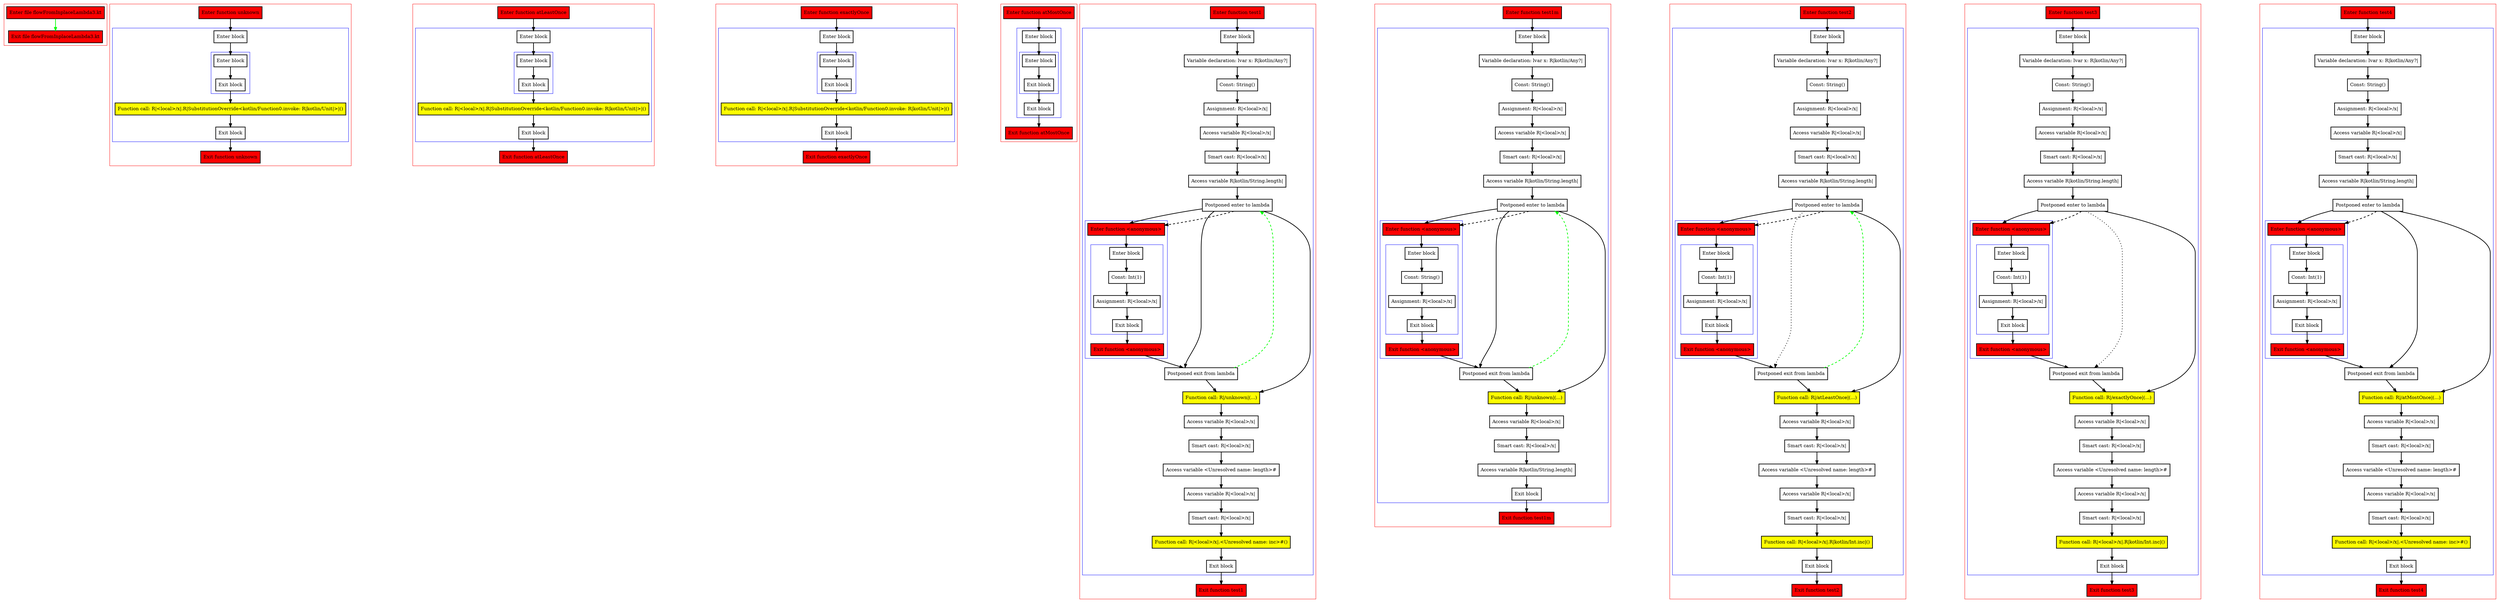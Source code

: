 digraph flowFromInplaceLambda3_kt {
    graph [nodesep=3]
    node [shape=box penwidth=2]
    edge [penwidth=2]

    subgraph cluster_0 {
        color=red
        0 [label="Enter file flowFromInplaceLambda3.kt" style="filled" fillcolor=red];
        1 [label="Exit file flowFromInplaceLambda3.kt" style="filled" fillcolor=red];
    }
    0 -> {1} [color=green];

    subgraph cluster_1 {
        color=red
        2 [label="Enter function unknown" style="filled" fillcolor=red];
        subgraph cluster_2 {
            color=blue
            3 [label="Enter block"];
            subgraph cluster_3 {
                color=blue
                4 [label="Enter block"];
                5 [label="Exit block"];
            }
            6 [label="Function call: R|<local>/x|.R|SubstitutionOverride<kotlin/Function0.invoke: R|kotlin/Unit|>|()" style="filled" fillcolor=yellow];
            7 [label="Exit block"];
        }
        8 [label="Exit function unknown" style="filled" fillcolor=red];
    }
    2 -> {3};
    3 -> {4};
    4 -> {5};
    5 -> {6};
    6 -> {7};
    7 -> {8};

    subgraph cluster_4 {
        color=red
        9 [label="Enter function atLeastOnce" style="filled" fillcolor=red];
        subgraph cluster_5 {
            color=blue
            10 [label="Enter block"];
            subgraph cluster_6 {
                color=blue
                11 [label="Enter block"];
                12 [label="Exit block"];
            }
            13 [label="Function call: R|<local>/x|.R|SubstitutionOverride<kotlin/Function0.invoke: R|kotlin/Unit|>|()" style="filled" fillcolor=yellow];
            14 [label="Exit block"];
        }
        15 [label="Exit function atLeastOnce" style="filled" fillcolor=red];
    }
    9 -> {10};
    10 -> {11};
    11 -> {12};
    12 -> {13};
    13 -> {14};
    14 -> {15};

    subgraph cluster_7 {
        color=red
        16 [label="Enter function exactlyOnce" style="filled" fillcolor=red];
        subgraph cluster_8 {
            color=blue
            17 [label="Enter block"];
            subgraph cluster_9 {
                color=blue
                18 [label="Enter block"];
                19 [label="Exit block"];
            }
            20 [label="Function call: R|<local>/x|.R|SubstitutionOverride<kotlin/Function0.invoke: R|kotlin/Unit|>|()" style="filled" fillcolor=yellow];
            21 [label="Exit block"];
        }
        22 [label="Exit function exactlyOnce" style="filled" fillcolor=red];
    }
    16 -> {17};
    17 -> {18};
    18 -> {19};
    19 -> {20};
    20 -> {21};
    21 -> {22};

    subgraph cluster_10 {
        color=red
        23 [label="Enter function atMostOnce" style="filled" fillcolor=red];
        subgraph cluster_11 {
            color=blue
            24 [label="Enter block"];
            subgraph cluster_12 {
                color=blue
                25 [label="Enter block"];
                26 [label="Exit block"];
            }
            27 [label="Exit block"];
        }
        28 [label="Exit function atMostOnce" style="filled" fillcolor=red];
    }
    23 -> {24};
    24 -> {25};
    25 -> {26};
    26 -> {27};
    27 -> {28};

    subgraph cluster_13 {
        color=red
        29 [label="Enter function test1" style="filled" fillcolor=red];
        subgraph cluster_14 {
            color=blue
            30 [label="Enter block"];
            31 [label="Variable declaration: lvar x: R|kotlin/Any?|"];
            32 [label="Const: String()"];
            33 [label="Assignment: R|<local>/x|"];
            34 [label="Access variable R|<local>/x|"];
            35 [label="Smart cast: R|<local>/x|"];
            36 [label="Access variable R|kotlin/String.length|"];
            37 [label="Postponed enter to lambda"];
            subgraph cluster_15 {
                color=blue
                38 [label="Enter function <anonymous>" style="filled" fillcolor=red];
                subgraph cluster_16 {
                    color=blue
                    39 [label="Enter block"];
                    40 [label="Const: Int(1)"];
                    41 [label="Assignment: R|<local>/x|"];
                    42 [label="Exit block"];
                }
                43 [label="Exit function <anonymous>" style="filled" fillcolor=red];
            }
            44 [label="Postponed exit from lambda"];
            45 [label="Function call: R|/unknown|(...)" style="filled" fillcolor=yellow];
            46 [label="Access variable R|<local>/x|"];
            47 [label="Smart cast: R|<local>/x|"];
            48 [label="Access variable <Unresolved name: length>#"];
            49 [label="Access variable R|<local>/x|"];
            50 [label="Smart cast: R|<local>/x|"];
            51 [label="Function call: R|<local>/x|.<Unresolved name: inc>#()" style="filled" fillcolor=yellow];
            52 [label="Exit block"];
        }
        53 [label="Exit function test1" style="filled" fillcolor=red];
    }
    29 -> {30};
    30 -> {31};
    31 -> {32};
    32 -> {33};
    33 -> {34};
    34 -> {35};
    35 -> {36};
    36 -> {37};
    37 -> {38 44 45};
    37 -> {38} [style=dashed];
    38 -> {39};
    39 -> {40};
    40 -> {41};
    41 -> {42};
    42 -> {43};
    43 -> {44};
    44 -> {45};
    44 -> {37} [color=green style=dashed];
    45 -> {46};
    46 -> {47};
    47 -> {48};
    48 -> {49};
    49 -> {50};
    50 -> {51};
    51 -> {52};
    52 -> {53};

    subgraph cluster_17 {
        color=red
        54 [label="Enter function test1m" style="filled" fillcolor=red];
        subgraph cluster_18 {
            color=blue
            55 [label="Enter block"];
            56 [label="Variable declaration: lvar x: R|kotlin/Any?|"];
            57 [label="Const: String()"];
            58 [label="Assignment: R|<local>/x|"];
            59 [label="Access variable R|<local>/x|"];
            60 [label="Smart cast: R|<local>/x|"];
            61 [label="Access variable R|kotlin/String.length|"];
            62 [label="Postponed enter to lambda"];
            subgraph cluster_19 {
                color=blue
                63 [label="Enter function <anonymous>" style="filled" fillcolor=red];
                subgraph cluster_20 {
                    color=blue
                    64 [label="Enter block"];
                    65 [label="Const: String()"];
                    66 [label="Assignment: R|<local>/x|"];
                    67 [label="Exit block"];
                }
                68 [label="Exit function <anonymous>" style="filled" fillcolor=red];
            }
            69 [label="Postponed exit from lambda"];
            70 [label="Function call: R|/unknown|(...)" style="filled" fillcolor=yellow];
            71 [label="Access variable R|<local>/x|"];
            72 [label="Smart cast: R|<local>/x|"];
            73 [label="Access variable R|kotlin/String.length|"];
            74 [label="Exit block"];
        }
        75 [label="Exit function test1m" style="filled" fillcolor=red];
    }
    54 -> {55};
    55 -> {56};
    56 -> {57};
    57 -> {58};
    58 -> {59};
    59 -> {60};
    60 -> {61};
    61 -> {62};
    62 -> {63 69 70};
    62 -> {63} [style=dashed];
    63 -> {64};
    64 -> {65};
    65 -> {66};
    66 -> {67};
    67 -> {68};
    68 -> {69};
    69 -> {70};
    69 -> {62} [color=green style=dashed];
    70 -> {71};
    71 -> {72};
    72 -> {73};
    73 -> {74};
    74 -> {75};

    subgraph cluster_21 {
        color=red
        76 [label="Enter function test2" style="filled" fillcolor=red];
        subgraph cluster_22 {
            color=blue
            77 [label="Enter block"];
            78 [label="Variable declaration: lvar x: R|kotlin/Any?|"];
            79 [label="Const: String()"];
            80 [label="Assignment: R|<local>/x|"];
            81 [label="Access variable R|<local>/x|"];
            82 [label="Smart cast: R|<local>/x|"];
            83 [label="Access variable R|kotlin/String.length|"];
            84 [label="Postponed enter to lambda"];
            subgraph cluster_23 {
                color=blue
                85 [label="Enter function <anonymous>" style="filled" fillcolor=red];
                subgraph cluster_24 {
                    color=blue
                    86 [label="Enter block"];
                    87 [label="Const: Int(1)"];
                    88 [label="Assignment: R|<local>/x|"];
                    89 [label="Exit block"];
                }
                90 [label="Exit function <anonymous>" style="filled" fillcolor=red];
            }
            91 [label="Postponed exit from lambda"];
            92 [label="Function call: R|/atLeastOnce|(...)" style="filled" fillcolor=yellow];
            93 [label="Access variable R|<local>/x|"];
            94 [label="Smart cast: R|<local>/x|"];
            95 [label="Access variable <Unresolved name: length>#"];
            96 [label="Access variable R|<local>/x|"];
            97 [label="Smart cast: R|<local>/x|"];
            98 [label="Function call: R|<local>/x|.R|kotlin/Int.inc|()" style="filled" fillcolor=yellow];
            99 [label="Exit block"];
        }
        100 [label="Exit function test2" style="filled" fillcolor=red];
    }
    76 -> {77};
    77 -> {78};
    78 -> {79};
    79 -> {80};
    80 -> {81};
    81 -> {82};
    82 -> {83};
    83 -> {84};
    84 -> {85 92};
    84 -> {91} [style=dotted];
    84 -> {85} [style=dashed];
    85 -> {86};
    86 -> {87};
    87 -> {88};
    88 -> {89};
    89 -> {90};
    90 -> {91};
    91 -> {92};
    91 -> {84} [color=green style=dashed];
    92 -> {93};
    93 -> {94};
    94 -> {95};
    95 -> {96};
    96 -> {97};
    97 -> {98};
    98 -> {99};
    99 -> {100};

    subgraph cluster_25 {
        color=red
        101 [label="Enter function test3" style="filled" fillcolor=red];
        subgraph cluster_26 {
            color=blue
            102 [label="Enter block"];
            103 [label="Variable declaration: lvar x: R|kotlin/Any?|"];
            104 [label="Const: String()"];
            105 [label="Assignment: R|<local>/x|"];
            106 [label="Access variable R|<local>/x|"];
            107 [label="Smart cast: R|<local>/x|"];
            108 [label="Access variable R|kotlin/String.length|"];
            109 [label="Postponed enter to lambda"];
            subgraph cluster_27 {
                color=blue
                110 [label="Enter function <anonymous>" style="filled" fillcolor=red];
                subgraph cluster_28 {
                    color=blue
                    111 [label="Enter block"];
                    112 [label="Const: Int(1)"];
                    113 [label="Assignment: R|<local>/x|"];
                    114 [label="Exit block"];
                }
                115 [label="Exit function <anonymous>" style="filled" fillcolor=red];
            }
            116 [label="Postponed exit from lambda"];
            117 [label="Function call: R|/exactlyOnce|(...)" style="filled" fillcolor=yellow];
            118 [label="Access variable R|<local>/x|"];
            119 [label="Smart cast: R|<local>/x|"];
            120 [label="Access variable <Unresolved name: length>#"];
            121 [label="Access variable R|<local>/x|"];
            122 [label="Smart cast: R|<local>/x|"];
            123 [label="Function call: R|<local>/x|.R|kotlin/Int.inc|()" style="filled" fillcolor=yellow];
            124 [label="Exit block"];
        }
        125 [label="Exit function test3" style="filled" fillcolor=red];
    }
    101 -> {102};
    102 -> {103};
    103 -> {104};
    104 -> {105};
    105 -> {106};
    106 -> {107};
    107 -> {108};
    108 -> {109};
    109 -> {110 117};
    109 -> {116} [style=dotted];
    109 -> {110} [style=dashed];
    110 -> {111};
    111 -> {112};
    112 -> {113};
    113 -> {114};
    114 -> {115};
    115 -> {116};
    116 -> {117};
    117 -> {118};
    118 -> {119};
    119 -> {120};
    120 -> {121};
    121 -> {122};
    122 -> {123};
    123 -> {124};
    124 -> {125};

    subgraph cluster_29 {
        color=red
        126 [label="Enter function test4" style="filled" fillcolor=red];
        subgraph cluster_30 {
            color=blue
            127 [label="Enter block"];
            128 [label="Variable declaration: lvar x: R|kotlin/Any?|"];
            129 [label="Const: String()"];
            130 [label="Assignment: R|<local>/x|"];
            131 [label="Access variable R|<local>/x|"];
            132 [label="Smart cast: R|<local>/x|"];
            133 [label="Access variable R|kotlin/String.length|"];
            134 [label="Postponed enter to lambda"];
            subgraph cluster_31 {
                color=blue
                135 [label="Enter function <anonymous>" style="filled" fillcolor=red];
                subgraph cluster_32 {
                    color=blue
                    136 [label="Enter block"];
                    137 [label="Const: Int(1)"];
                    138 [label="Assignment: R|<local>/x|"];
                    139 [label="Exit block"];
                }
                140 [label="Exit function <anonymous>" style="filled" fillcolor=red];
            }
            141 [label="Postponed exit from lambda"];
            142 [label="Function call: R|/atMostOnce|(...)" style="filled" fillcolor=yellow];
            143 [label="Access variable R|<local>/x|"];
            144 [label="Smart cast: R|<local>/x|"];
            145 [label="Access variable <Unresolved name: length>#"];
            146 [label="Access variable R|<local>/x|"];
            147 [label="Smart cast: R|<local>/x|"];
            148 [label="Function call: R|<local>/x|.<Unresolved name: inc>#()" style="filled" fillcolor=yellow];
            149 [label="Exit block"];
        }
        150 [label="Exit function test4" style="filled" fillcolor=red];
    }
    126 -> {127};
    127 -> {128};
    128 -> {129};
    129 -> {130};
    130 -> {131};
    131 -> {132};
    132 -> {133};
    133 -> {134};
    134 -> {135 141 142};
    134 -> {135} [style=dashed];
    135 -> {136};
    136 -> {137};
    137 -> {138};
    138 -> {139};
    139 -> {140};
    140 -> {141};
    141 -> {142};
    142 -> {143};
    143 -> {144};
    144 -> {145};
    145 -> {146};
    146 -> {147};
    147 -> {148};
    148 -> {149};
    149 -> {150};

}
